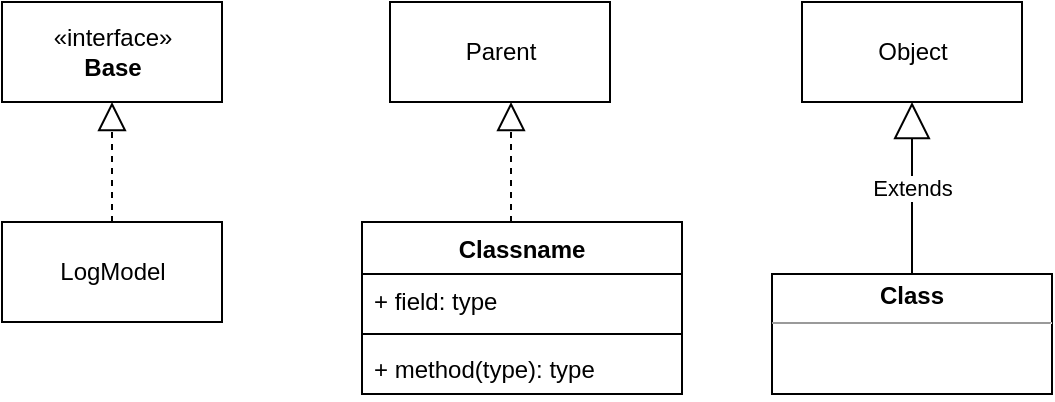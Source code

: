 <mxfile version="12.7.9" type="github">
  <diagram id="EZotHszIe2HI63eqGKK-" name="Page-1">
    <mxGraphModel dx="868" dy="482" grid="1" gridSize="10" guides="1" tooltips="1" connect="1" arrows="1" fold="1" page="1" pageScale="1" pageWidth="827" pageHeight="1169" math="0" shadow="0">
      <root>
        <mxCell id="0" />
        <mxCell id="1" parent="0" />
        <mxCell id="rk-eMs6msZEh5fcTGqrY-16" value="«interface»&lt;br&gt;&lt;b&gt;Base&lt;/b&gt;" style="html=1;" vertex="1" parent="1">
          <mxGeometry x="220" y="60" width="110" height="50" as="geometry" />
        </mxCell>
        <mxCell id="rk-eMs6msZEh5fcTGqrY-17" value="LogModel" style="html=1;" vertex="1" parent="1">
          <mxGeometry x="220" y="170" width="110" height="50" as="geometry" />
        </mxCell>
        <mxCell id="rk-eMs6msZEh5fcTGqrY-18" value="" style="endArrow=block;dashed=1;endFill=0;endSize=12;html=1;entryX=0.5;entryY=1;entryDx=0;entryDy=0;exitX=0.5;exitY=0;exitDx=0;exitDy=0;" edge="1" parent="1" source="rk-eMs6msZEh5fcTGqrY-17" target="rk-eMs6msZEh5fcTGqrY-16">
          <mxGeometry width="160" relative="1" as="geometry">
            <mxPoint x="190" y="140" as="sourcePoint" />
            <mxPoint x="350" y="140" as="targetPoint" />
          </mxGeometry>
        </mxCell>
        <mxCell id="rk-eMs6msZEh5fcTGqrY-19" value="Parent" style="html=1;" vertex="1" parent="1">
          <mxGeometry x="414" y="60" width="110" height="50" as="geometry" />
        </mxCell>
        <mxCell id="rk-eMs6msZEh5fcTGqrY-21" value="" style="endArrow=block;dashed=1;endFill=0;endSize=12;html=1;entryX=0.5;entryY=1;entryDx=0;entryDy=0;exitX=0.5;exitY=0;exitDx=0;exitDy=0;" edge="1" parent="1">
          <mxGeometry width="160" relative="1" as="geometry">
            <mxPoint x="474.5" y="170" as="sourcePoint" />
            <mxPoint x="474.5" y="110" as="targetPoint" />
          </mxGeometry>
        </mxCell>
        <mxCell id="rk-eMs6msZEh5fcTGqrY-22" value="&lt;p style=&quot;margin:0px;margin-top:4px;text-align:center;&quot;&gt;&lt;b&gt;Class&lt;/b&gt;&lt;/p&gt;&lt;hr size=&quot;1&quot;/&gt;&lt;div style=&quot;height:2px;&quot;&gt;&lt;/div&gt;" style="verticalAlign=top;align=left;overflow=fill;fontSize=12;fontFamily=Helvetica;html=1;" vertex="1" parent="1">
          <mxGeometry x="605" y="196" width="140" height="60" as="geometry" />
        </mxCell>
        <mxCell id="rk-eMs6msZEh5fcTGqrY-23" value="Classname" style="swimlane;fontStyle=1;align=center;verticalAlign=top;childLayout=stackLayout;horizontal=1;startSize=26;horizontalStack=0;resizeParent=1;resizeParentMax=0;resizeLast=0;collapsible=1;marginBottom=0;" vertex="1" parent="1">
          <mxGeometry x="400" y="170" width="160" height="86" as="geometry" />
        </mxCell>
        <mxCell id="rk-eMs6msZEh5fcTGqrY-24" value="+ field: type" style="text;strokeColor=none;fillColor=none;align=left;verticalAlign=top;spacingLeft=4;spacingRight=4;overflow=hidden;rotatable=0;points=[[0,0.5],[1,0.5]];portConstraint=eastwest;" vertex="1" parent="rk-eMs6msZEh5fcTGqrY-23">
          <mxGeometry y="26" width="160" height="26" as="geometry" />
        </mxCell>
        <mxCell id="rk-eMs6msZEh5fcTGqrY-25" value="" style="line;strokeWidth=1;fillColor=none;align=left;verticalAlign=middle;spacingTop=-1;spacingLeft=3;spacingRight=3;rotatable=0;labelPosition=right;points=[];portConstraint=eastwest;" vertex="1" parent="rk-eMs6msZEh5fcTGqrY-23">
          <mxGeometry y="52" width="160" height="8" as="geometry" />
        </mxCell>
        <mxCell id="rk-eMs6msZEh5fcTGqrY-26" value="+ method(type): type" style="text;strokeColor=none;fillColor=none;align=left;verticalAlign=top;spacingLeft=4;spacingRight=4;overflow=hidden;rotatable=0;points=[[0,0.5],[1,0.5]];portConstraint=eastwest;" vertex="1" parent="rk-eMs6msZEh5fcTGqrY-23">
          <mxGeometry y="60" width="160" height="26" as="geometry" />
        </mxCell>
        <mxCell id="rk-eMs6msZEh5fcTGqrY-28" value="Object" style="html=1;" vertex="1" parent="1">
          <mxGeometry x="620" y="60" width="110" height="50" as="geometry" />
        </mxCell>
        <mxCell id="rk-eMs6msZEh5fcTGqrY-29" value="Extends" style="endArrow=block;endSize=16;endFill=0;html=1;entryX=0.5;entryY=1;entryDx=0;entryDy=0;exitX=0.5;exitY=0;exitDx=0;exitDy=0;" edge="1" parent="1" source="rk-eMs6msZEh5fcTGqrY-22" target="rk-eMs6msZEh5fcTGqrY-28">
          <mxGeometry width="160" relative="1" as="geometry">
            <mxPoint x="675" y="190" as="sourcePoint" />
            <mxPoint x="730" y="140" as="targetPoint" />
          </mxGeometry>
        </mxCell>
      </root>
    </mxGraphModel>
  </diagram>
</mxfile>
